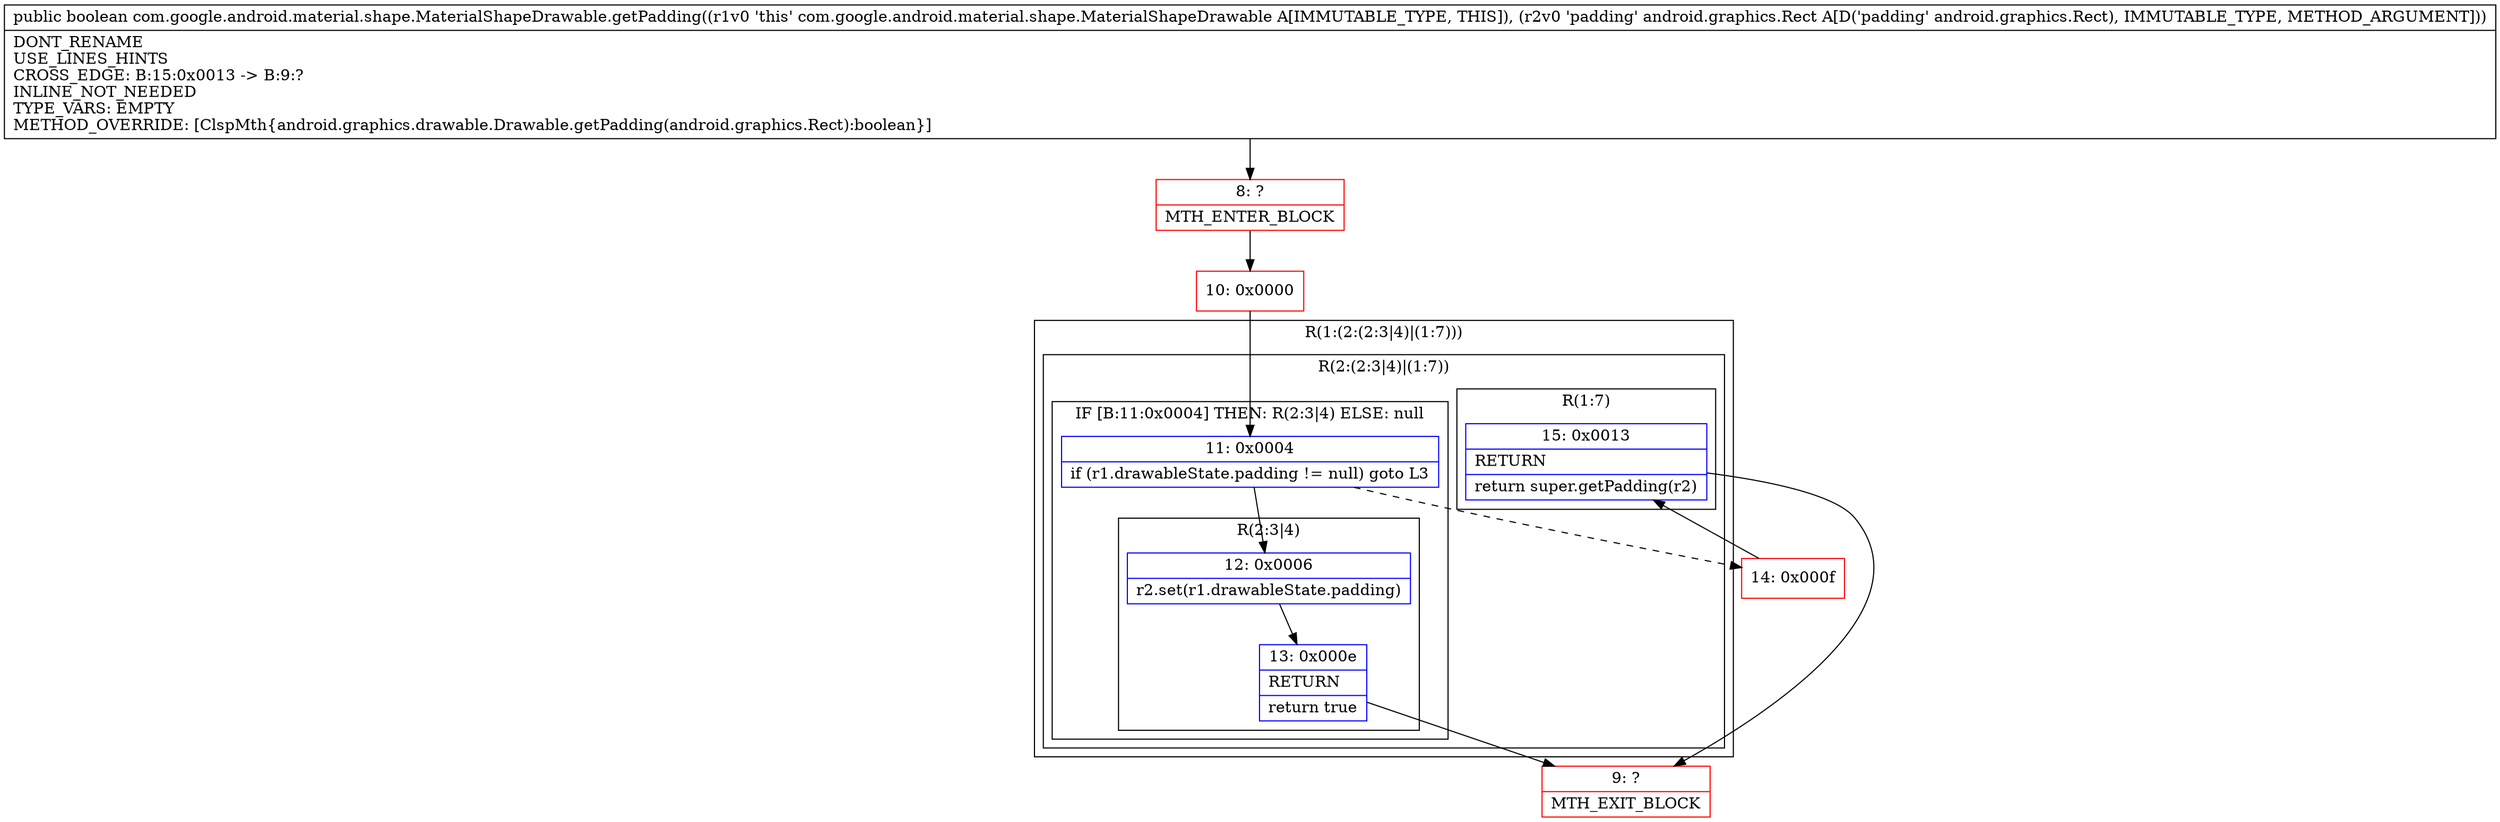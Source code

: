 digraph "CFG forcom.google.android.material.shape.MaterialShapeDrawable.getPadding(Landroid\/graphics\/Rect;)Z" {
subgraph cluster_Region_1514668589 {
label = "R(1:(2:(2:3|4)|(1:7)))";
node [shape=record,color=blue];
subgraph cluster_Region_1575132013 {
label = "R(2:(2:3|4)|(1:7))";
node [shape=record,color=blue];
subgraph cluster_IfRegion_670230027 {
label = "IF [B:11:0x0004] THEN: R(2:3|4) ELSE: null";
node [shape=record,color=blue];
Node_11 [shape=record,label="{11\:\ 0x0004|if (r1.drawableState.padding != null) goto L3\l}"];
subgraph cluster_Region_947174846 {
label = "R(2:3|4)";
node [shape=record,color=blue];
Node_12 [shape=record,label="{12\:\ 0x0006|r2.set(r1.drawableState.padding)\l}"];
Node_13 [shape=record,label="{13\:\ 0x000e|RETURN\l|return true\l}"];
}
}
subgraph cluster_Region_582453751 {
label = "R(1:7)";
node [shape=record,color=blue];
Node_15 [shape=record,label="{15\:\ 0x0013|RETURN\l|return super.getPadding(r2)\l}"];
}
}
}
Node_8 [shape=record,color=red,label="{8\:\ ?|MTH_ENTER_BLOCK\l}"];
Node_10 [shape=record,color=red,label="{10\:\ 0x0000}"];
Node_9 [shape=record,color=red,label="{9\:\ ?|MTH_EXIT_BLOCK\l}"];
Node_14 [shape=record,color=red,label="{14\:\ 0x000f}"];
MethodNode[shape=record,label="{public boolean com.google.android.material.shape.MaterialShapeDrawable.getPadding((r1v0 'this' com.google.android.material.shape.MaterialShapeDrawable A[IMMUTABLE_TYPE, THIS]), (r2v0 'padding' android.graphics.Rect A[D('padding' android.graphics.Rect), IMMUTABLE_TYPE, METHOD_ARGUMENT]))  | DONT_RENAME\lUSE_LINES_HINTS\lCROSS_EDGE: B:15:0x0013 \-\> B:9:?\lINLINE_NOT_NEEDED\lTYPE_VARS: EMPTY\lMETHOD_OVERRIDE: [ClspMth\{android.graphics.drawable.Drawable.getPadding(android.graphics.Rect):boolean\}]\l}"];
MethodNode -> Node_8;Node_11 -> Node_12;
Node_11 -> Node_14[style=dashed];
Node_12 -> Node_13;
Node_13 -> Node_9;
Node_15 -> Node_9;
Node_8 -> Node_10;
Node_10 -> Node_11;
Node_14 -> Node_15;
}

